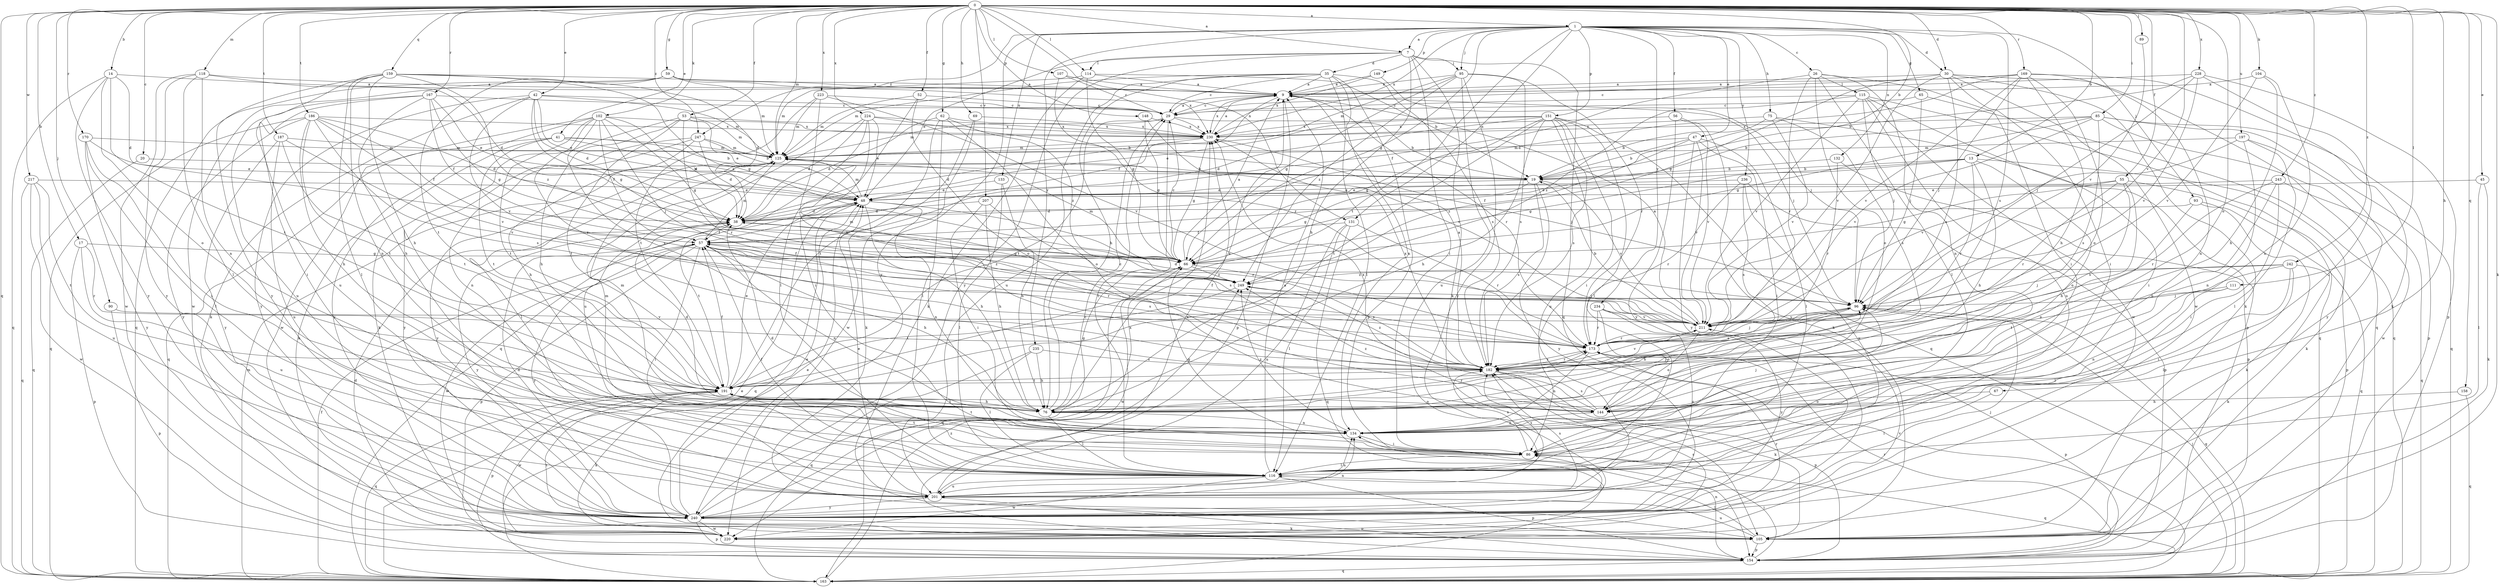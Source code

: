 strict digraph  {
0;
1;
7;
9;
13;
14;
17;
19;
20;
26;
29;
30;
35;
38;
41;
42;
45;
47;
48;
52;
53;
55;
56;
57;
59;
62;
65;
66;
67;
69;
75;
76;
85;
86;
89;
90;
93;
95;
96;
102;
104;
105;
107;
111;
114;
115;
116;
118;
125;
131;
132;
133;
134;
144;
148;
149;
151;
154;
158;
159;
163;
167;
169;
170;
173;
182;
186;
187;
191;
197;
201;
207;
211;
217;
220;
223;
224;
228;
230;
234;
235;
236;
240;
242;
243;
247;
249;
0 -> 1  [label=a];
0 -> 7  [label=a];
0 -> 13  [label=b];
0 -> 14  [label=b];
0 -> 17  [label=b];
0 -> 19  [label=b];
0 -> 20  [label=c];
0 -> 30  [label=d];
0 -> 41  [label=e];
0 -> 42  [label=e];
0 -> 45  [label=e];
0 -> 52  [label=f];
0 -> 53  [label=f];
0 -> 55  [label=f];
0 -> 59  [label=g];
0 -> 62  [label=g];
0 -> 67  [label=h];
0 -> 69  [label=h];
0 -> 85  [label=i];
0 -> 89  [label=j];
0 -> 90  [label=j];
0 -> 102  [label=k];
0 -> 104  [label=k];
0 -> 105  [label=k];
0 -> 107  [label=l];
0 -> 111  [label=l];
0 -> 114  [label=l];
0 -> 118  [label=m];
0 -> 125  [label=m];
0 -> 131  [label=n];
0 -> 144  [label=o];
0 -> 148  [label=p];
0 -> 158  [label=q];
0 -> 159  [label=q];
0 -> 163  [label=q];
0 -> 167  [label=r];
0 -> 169  [label=r];
0 -> 170  [label=r];
0 -> 186  [label=t];
0 -> 187  [label=t];
0 -> 197  [label=u];
0 -> 207  [label=v];
0 -> 211  [label=v];
0 -> 217  [label=w];
0 -> 223  [label=x];
0 -> 224  [label=x];
0 -> 228  [label=x];
0 -> 242  [label=z];
0 -> 243  [label=z];
0 -> 247  [label=z];
1 -> 7  [label=a];
1 -> 26  [label=c];
1 -> 30  [label=d];
1 -> 47  [label=e];
1 -> 56  [label=f];
1 -> 65  [label=g];
1 -> 66  [label=g];
1 -> 75  [label=h];
1 -> 93  [label=j];
1 -> 95  [label=j];
1 -> 131  [label=n];
1 -> 132  [label=n];
1 -> 133  [label=n];
1 -> 149  [label=p];
1 -> 151  [label=p];
1 -> 182  [label=s];
1 -> 191  [label=t];
1 -> 230  [label=x];
1 -> 234  [label=y];
1 -> 235  [label=y];
1 -> 236  [label=y];
1 -> 240  [label=y];
1 -> 247  [label=z];
7 -> 35  [label=d];
7 -> 48  [label=e];
7 -> 76  [label=h];
7 -> 86  [label=i];
7 -> 95  [label=j];
7 -> 105  [label=k];
7 -> 114  [label=l];
7 -> 163  [label=q];
7 -> 240  [label=y];
9 -> 29  [label=c];
9 -> 57  [label=f];
9 -> 96  [label=j];
9 -> 154  [label=p];
9 -> 173  [label=r];
9 -> 230  [label=x];
13 -> 19  [label=b];
13 -> 57  [label=f];
13 -> 66  [label=g];
13 -> 76  [label=h];
13 -> 105  [label=k];
13 -> 144  [label=o];
13 -> 173  [label=r];
14 -> 9  [label=a];
14 -> 38  [label=d];
14 -> 144  [label=o];
14 -> 163  [label=q];
14 -> 191  [label=t];
14 -> 240  [label=y];
17 -> 66  [label=g];
17 -> 154  [label=p];
17 -> 173  [label=r];
17 -> 201  [label=u];
19 -> 48  [label=e];
19 -> 66  [label=g];
19 -> 182  [label=s];
19 -> 211  [label=v];
19 -> 240  [label=y];
20 -> 19  [label=b];
20 -> 163  [label=q];
26 -> 57  [label=f];
26 -> 86  [label=i];
26 -> 115  [label=l];
26 -> 116  [label=l];
26 -> 134  [label=n];
26 -> 144  [label=o];
26 -> 173  [label=r];
29 -> 9  [label=a];
29 -> 19  [label=b];
29 -> 116  [label=l];
29 -> 125  [label=m];
29 -> 191  [label=t];
29 -> 230  [label=x];
30 -> 9  [label=a];
30 -> 66  [label=g];
30 -> 86  [label=i];
30 -> 105  [label=k];
30 -> 163  [label=q];
30 -> 182  [label=s];
30 -> 211  [label=v];
30 -> 220  [label=w];
35 -> 9  [label=a];
35 -> 29  [label=c];
35 -> 76  [label=h];
35 -> 116  [label=l];
35 -> 125  [label=m];
35 -> 134  [label=n];
35 -> 154  [label=p];
35 -> 182  [label=s];
35 -> 201  [label=u];
38 -> 57  [label=f];
38 -> 182  [label=s];
38 -> 240  [label=y];
41 -> 19  [label=b];
41 -> 48  [label=e];
41 -> 105  [label=k];
41 -> 125  [label=m];
41 -> 163  [label=q];
41 -> 191  [label=t];
42 -> 29  [label=c];
42 -> 38  [label=d];
42 -> 48  [label=e];
42 -> 66  [label=g];
42 -> 105  [label=k];
42 -> 125  [label=m];
42 -> 211  [label=v];
42 -> 240  [label=y];
45 -> 48  [label=e];
45 -> 105  [label=k];
45 -> 116  [label=l];
47 -> 19  [label=b];
47 -> 86  [label=i];
47 -> 116  [label=l];
47 -> 125  [label=m];
47 -> 211  [label=v];
47 -> 240  [label=y];
47 -> 249  [label=z];
48 -> 38  [label=d];
48 -> 76  [label=h];
48 -> 125  [label=m];
48 -> 134  [label=n];
48 -> 163  [label=q];
48 -> 173  [label=r];
48 -> 191  [label=t];
52 -> 29  [label=c];
52 -> 116  [label=l];
52 -> 125  [label=m];
52 -> 144  [label=o];
53 -> 48  [label=e];
53 -> 76  [label=h];
53 -> 105  [label=k];
53 -> 125  [label=m];
53 -> 173  [label=r];
53 -> 191  [label=t];
53 -> 230  [label=x];
55 -> 48  [label=e];
55 -> 66  [label=g];
55 -> 76  [label=h];
55 -> 154  [label=p];
55 -> 173  [label=r];
55 -> 182  [label=s];
56 -> 105  [label=k];
56 -> 211  [label=v];
56 -> 230  [label=x];
56 -> 240  [label=y];
57 -> 66  [label=g];
57 -> 76  [label=h];
57 -> 116  [label=l];
57 -> 125  [label=m];
57 -> 134  [label=n];
57 -> 154  [label=p];
57 -> 173  [label=r];
57 -> 182  [label=s];
57 -> 220  [label=w];
57 -> 240  [label=y];
57 -> 249  [label=z];
59 -> 9  [label=a];
59 -> 125  [label=m];
59 -> 163  [label=q];
59 -> 191  [label=t];
59 -> 220  [label=w];
59 -> 230  [label=x];
62 -> 38  [label=d];
62 -> 116  [label=l];
62 -> 144  [label=o];
62 -> 191  [label=t];
62 -> 230  [label=x];
62 -> 249  [label=z];
65 -> 29  [label=c];
65 -> 96  [label=j];
65 -> 163  [label=q];
66 -> 9  [label=a];
66 -> 29  [label=c];
66 -> 57  [label=f];
66 -> 125  [label=m];
66 -> 163  [label=q];
66 -> 182  [label=s];
66 -> 220  [label=w];
66 -> 249  [label=z];
67 -> 116  [label=l];
67 -> 144  [label=o];
69 -> 105  [label=k];
69 -> 220  [label=w];
69 -> 230  [label=x];
75 -> 19  [label=b];
75 -> 86  [label=i];
75 -> 182  [label=s];
75 -> 211  [label=v];
75 -> 230  [label=x];
76 -> 9  [label=a];
76 -> 29  [label=c];
76 -> 38  [label=d];
76 -> 66  [label=g];
76 -> 96  [label=j];
76 -> 116  [label=l];
76 -> 125  [label=m];
76 -> 134  [label=n];
76 -> 173  [label=r];
76 -> 191  [label=t];
85 -> 19  [label=b];
85 -> 66  [label=g];
85 -> 154  [label=p];
85 -> 163  [label=q];
85 -> 182  [label=s];
85 -> 211  [label=v];
85 -> 230  [label=x];
85 -> 240  [label=y];
86 -> 38  [label=d];
86 -> 66  [label=g];
86 -> 116  [label=l];
86 -> 163  [label=q];
86 -> 182  [label=s];
86 -> 191  [label=t];
89 -> 211  [label=v];
90 -> 154  [label=p];
90 -> 211  [label=v];
93 -> 38  [label=d];
93 -> 105  [label=k];
93 -> 134  [label=n];
93 -> 163  [label=q];
95 -> 9  [label=a];
95 -> 66  [label=g];
95 -> 125  [label=m];
95 -> 173  [label=r];
95 -> 182  [label=s];
95 -> 201  [label=u];
95 -> 240  [label=y];
95 -> 249  [label=z];
96 -> 38  [label=d];
96 -> 76  [label=h];
96 -> 163  [label=q];
96 -> 182  [label=s];
96 -> 211  [label=v];
102 -> 38  [label=d];
102 -> 57  [label=f];
102 -> 66  [label=g];
102 -> 96  [label=j];
102 -> 173  [label=r];
102 -> 182  [label=s];
102 -> 191  [label=t];
102 -> 220  [label=w];
102 -> 230  [label=x];
102 -> 240  [label=y];
104 -> 9  [label=a];
104 -> 76  [label=h];
104 -> 134  [label=n];
104 -> 211  [label=v];
105 -> 48  [label=e];
105 -> 116  [label=l];
105 -> 154  [label=p];
105 -> 201  [label=u];
107 -> 9  [label=a];
107 -> 29  [label=c];
107 -> 173  [label=r];
111 -> 96  [label=j];
111 -> 116  [label=l];
111 -> 134  [label=n];
114 -> 9  [label=a];
114 -> 19  [label=b];
114 -> 66  [label=g];
114 -> 105  [label=k];
114 -> 125  [label=m];
115 -> 29  [label=c];
115 -> 96  [label=j];
115 -> 154  [label=p];
115 -> 163  [label=q];
115 -> 201  [label=u];
115 -> 211  [label=v];
115 -> 220  [label=w];
115 -> 249  [label=z];
116 -> 9  [label=a];
116 -> 57  [label=f];
116 -> 154  [label=p];
116 -> 182  [label=s];
116 -> 201  [label=u];
116 -> 220  [label=w];
118 -> 9  [label=a];
118 -> 38  [label=d];
118 -> 116  [label=l];
118 -> 134  [label=n];
118 -> 220  [label=w];
118 -> 240  [label=y];
125 -> 19  [label=b];
125 -> 116  [label=l];
125 -> 240  [label=y];
131 -> 57  [label=f];
131 -> 116  [label=l];
131 -> 163  [label=q];
131 -> 173  [label=r];
131 -> 201  [label=u];
132 -> 19  [label=b];
132 -> 154  [label=p];
132 -> 173  [label=r];
133 -> 48  [label=e];
133 -> 76  [label=h];
133 -> 116  [label=l];
134 -> 86  [label=i];
134 -> 96  [label=j];
134 -> 125  [label=m];
134 -> 191  [label=t];
134 -> 249  [label=z];
144 -> 134  [label=n];
144 -> 182  [label=s];
144 -> 230  [label=x];
144 -> 249  [label=z];
148 -> 66  [label=g];
148 -> 211  [label=v];
148 -> 230  [label=x];
149 -> 9  [label=a];
149 -> 96  [label=j];
149 -> 230  [label=x];
151 -> 38  [label=d];
151 -> 48  [label=e];
151 -> 66  [label=g];
151 -> 76  [label=h];
151 -> 86  [label=i];
151 -> 116  [label=l];
151 -> 163  [label=q];
151 -> 182  [label=s];
151 -> 191  [label=t];
151 -> 201  [label=u];
151 -> 230  [label=x];
154 -> 86  [label=i];
154 -> 134  [label=n];
154 -> 163  [label=q];
154 -> 173  [label=r];
158 -> 76  [label=h];
158 -> 163  [label=q];
159 -> 9  [label=a];
159 -> 38  [label=d];
159 -> 66  [label=g];
159 -> 76  [label=h];
159 -> 116  [label=l];
159 -> 134  [label=n];
159 -> 201  [label=u];
159 -> 240  [label=y];
159 -> 249  [label=z];
163 -> 48  [label=e];
163 -> 57  [label=f];
163 -> 96  [label=j];
163 -> 125  [label=m];
163 -> 249  [label=z];
167 -> 29  [label=c];
167 -> 48  [label=e];
167 -> 57  [label=f];
167 -> 66  [label=g];
167 -> 76  [label=h];
167 -> 86  [label=i];
167 -> 201  [label=u];
169 -> 9  [label=a];
169 -> 29  [label=c];
169 -> 38  [label=d];
169 -> 76  [label=h];
169 -> 96  [label=j];
169 -> 105  [label=k];
169 -> 134  [label=n];
169 -> 144  [label=o];
169 -> 211  [label=v];
170 -> 48  [label=e];
170 -> 86  [label=i];
170 -> 116  [label=l];
170 -> 125  [label=m];
170 -> 240  [label=y];
173 -> 96  [label=j];
173 -> 134  [label=n];
173 -> 154  [label=p];
173 -> 182  [label=s];
182 -> 9  [label=a];
182 -> 105  [label=k];
182 -> 154  [label=p];
182 -> 173  [label=r];
182 -> 191  [label=t];
182 -> 211  [label=v];
182 -> 230  [label=x];
182 -> 249  [label=z];
186 -> 38  [label=d];
186 -> 57  [label=f];
186 -> 76  [label=h];
186 -> 163  [label=q];
186 -> 182  [label=s];
186 -> 191  [label=t];
186 -> 211  [label=v];
186 -> 230  [label=x];
186 -> 240  [label=y];
187 -> 125  [label=m];
187 -> 191  [label=t];
187 -> 201  [label=u];
187 -> 211  [label=v];
187 -> 240  [label=y];
191 -> 48  [label=e];
191 -> 57  [label=f];
191 -> 76  [label=h];
191 -> 105  [label=k];
191 -> 144  [label=o];
191 -> 154  [label=p];
191 -> 163  [label=q];
191 -> 220  [label=w];
197 -> 116  [label=l];
197 -> 125  [label=m];
197 -> 134  [label=n];
197 -> 211  [label=v];
197 -> 220  [label=w];
201 -> 48  [label=e];
201 -> 134  [label=n];
201 -> 154  [label=p];
201 -> 182  [label=s];
201 -> 230  [label=x];
201 -> 240  [label=y];
207 -> 38  [label=d];
207 -> 76  [label=h];
207 -> 86  [label=i];
207 -> 182  [label=s];
211 -> 9  [label=a];
211 -> 19  [label=b];
211 -> 57  [label=f];
211 -> 144  [label=o];
211 -> 173  [label=r];
217 -> 48  [label=e];
217 -> 163  [label=q];
217 -> 191  [label=t];
217 -> 201  [label=u];
217 -> 220  [label=w];
220 -> 38  [label=d];
220 -> 173  [label=r];
220 -> 182  [label=s];
220 -> 191  [label=t];
220 -> 211  [label=v];
223 -> 29  [label=c];
223 -> 125  [label=m];
223 -> 182  [label=s];
223 -> 191  [label=t];
223 -> 211  [label=v];
224 -> 19  [label=b];
224 -> 38  [label=d];
224 -> 48  [label=e];
224 -> 86  [label=i];
224 -> 163  [label=q];
224 -> 201  [label=u];
224 -> 230  [label=x];
228 -> 9  [label=a];
228 -> 19  [label=b];
228 -> 96  [label=j];
228 -> 116  [label=l];
228 -> 154  [label=p];
228 -> 211  [label=v];
230 -> 9  [label=a];
230 -> 38  [label=d];
230 -> 66  [label=g];
230 -> 96  [label=j];
230 -> 125  [label=m];
234 -> 144  [label=o];
234 -> 173  [label=r];
234 -> 201  [label=u];
234 -> 211  [label=v];
234 -> 240  [label=y];
235 -> 76  [label=h];
235 -> 116  [label=l];
235 -> 163  [label=q];
235 -> 182  [label=s];
236 -> 48  [label=e];
236 -> 154  [label=p];
236 -> 173  [label=r];
236 -> 182  [label=s];
236 -> 201  [label=u];
240 -> 29  [label=c];
240 -> 38  [label=d];
240 -> 48  [label=e];
240 -> 86  [label=i];
240 -> 96  [label=j];
240 -> 105  [label=k];
240 -> 134  [label=n];
240 -> 154  [label=p];
240 -> 220  [label=w];
240 -> 230  [label=x];
242 -> 86  [label=i];
242 -> 96  [label=j];
242 -> 105  [label=k];
242 -> 116  [label=l];
242 -> 191  [label=t];
242 -> 249  [label=z];
243 -> 48  [label=e];
243 -> 86  [label=i];
243 -> 144  [label=o];
243 -> 163  [label=q];
243 -> 173  [label=r];
247 -> 19  [label=b];
247 -> 38  [label=d];
247 -> 76  [label=h];
247 -> 125  [label=m];
247 -> 134  [label=n];
247 -> 240  [label=y];
249 -> 96  [label=j];
249 -> 125  [label=m];
249 -> 191  [label=t];
}
